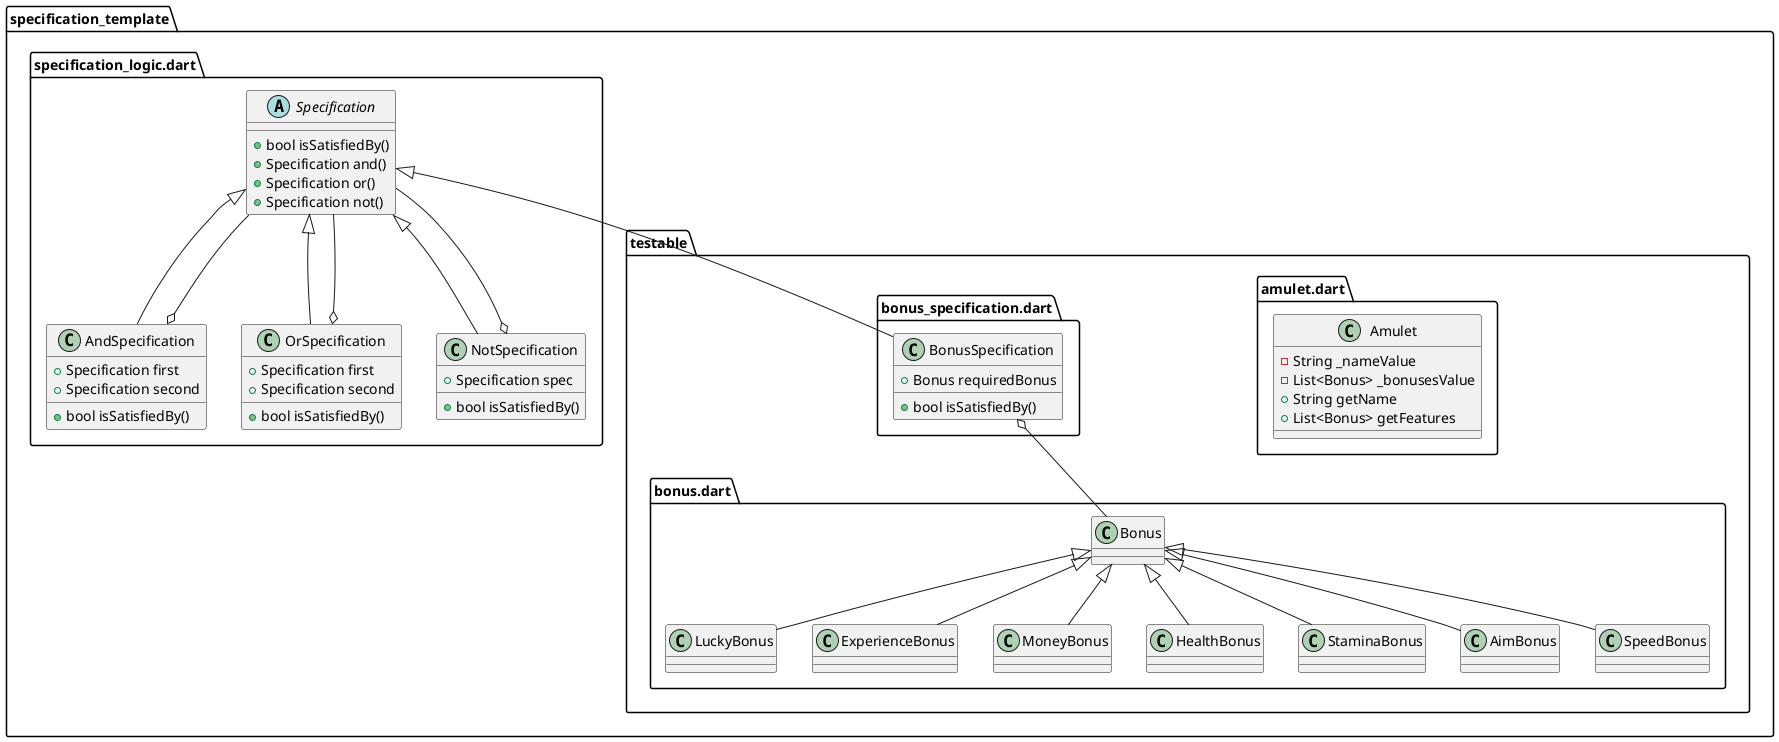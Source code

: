 @startuml
set namespaceSeparator ::

class "specification_template::testable::bonus.dart::Bonus" {
}

class "specification_template::testable::bonus.dart::LuckyBonus" {
}

"specification_template::testable::bonus.dart::Bonus" <|-- "specification_template::testable::bonus.dart::LuckyBonus"

class "specification_template::testable::bonus.dart::ExperienceBonus" {
}

"specification_template::testable::bonus.dart::Bonus" <|-- "specification_template::testable::bonus.dart::ExperienceBonus"

class "specification_template::testable::bonus.dart::MoneyBonus" {
}

"specification_template::testable::bonus.dart::Bonus" <|-- "specification_template::testable::bonus.dart::MoneyBonus"

class "specification_template::testable::bonus.dart::HealthBonus" {
}

"specification_template::testable::bonus.dart::Bonus" <|-- "specification_template::testable::bonus.dart::HealthBonus"

class "specification_template::testable::bonus.dart::StaminaBonus" {
}

"specification_template::testable::bonus.dart::Bonus" <|-- "specification_template::testable::bonus.dart::StaminaBonus"

class "specification_template::testable::bonus.dart::AimBonus" {
}

"specification_template::testable::bonus.dart::Bonus" <|-- "specification_template::testable::bonus.dart::AimBonus"

class "specification_template::testable::bonus.dart::SpeedBonus" {
}

"specification_template::testable::bonus.dart::Bonus" <|-- "specification_template::testable::bonus.dart::SpeedBonus"

class "specification_template::testable::amulet.dart::Amulet" {
  -String _nameValue
  -List<Bonus> _bonusesValue
  +String getName
  +List<Bonus> getFeatures
}

class "specification_template::testable::bonus_specification.dart::BonusSpecification" {
  +Bonus requiredBonus
  +bool isSatisfiedBy()
}

"specification_template::testable::bonus_specification.dart::BonusSpecification" o-- "specification_template::testable::bonus.dart::Bonus"
"specification_template::specification_logic.dart::Specification" <|-- "specification_template::testable::bonus_specification.dart::BonusSpecification"

abstract class "specification_template::specification_logic.dart::Specification" {
  +bool isSatisfiedBy()
  +Specification and()
  +Specification or()
  +Specification not()
}

class "specification_template::specification_logic.dart::AndSpecification" {
  +Specification first
  +Specification second
  +bool isSatisfiedBy()
}

"specification_template::specification_logic.dart::AndSpecification" o-- "specification_template::specification_logic.dart::Specification"
"specification_template::specification_logic.dart::Specification" <|-- "specification_template::specification_logic.dart::AndSpecification"

class "specification_template::specification_logic.dart::OrSpecification" {
  +Specification first
  +Specification second
  +bool isSatisfiedBy()
}

"specification_template::specification_logic.dart::OrSpecification" o-- "specification_template::specification_logic.dart::Specification"
"specification_template::specification_logic.dart::Specification" <|-- "specification_template::specification_logic.dart::OrSpecification"

class "specification_template::specification_logic.dart::NotSpecification" {
  +Specification spec
  +bool isSatisfiedBy()
}

"specification_template::specification_logic.dart::NotSpecification" o-- "specification_template::specification_logic.dart::Specification"
"specification_template::specification_logic.dart::Specification" <|-- "specification_template::specification_logic.dart::NotSpecification"


@enduml